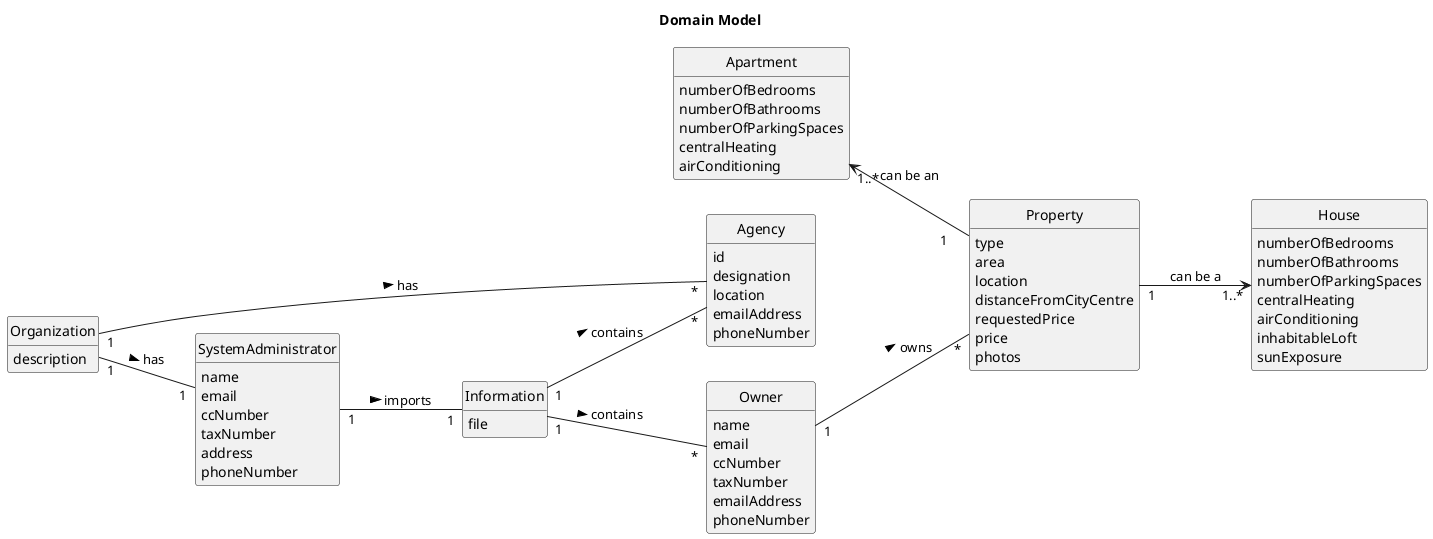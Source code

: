 @startuml
skinparam monochrome true
skinparam packageStyle rectangle
skinparam shadowing false

left to right direction

skinparam classAttributeIconSize 0

hide circle
hide methods

title Domain Model

class Organization {
    description
}

class Information {
    file
}

class Agency {
    id
    designation
    location
    emailAddress
    phoneNumber
}

class Owner {
    name
    email
    ccNumber
    taxNumber
    emailAddress
    phoneNumber
}

class Property  {
    type
    area
    location
    distanceFromCityCentre
    requestedPrice
    price
    photos
}

class Apartment{
    numberOfBedrooms
    numberOfBathrooms
    numberOfParkingSpaces
    centralHeating
    airConditioning
}

class House{
    numberOfBedrooms
    numberOfBathrooms
    numberOfParkingSpaces
    centralHeating
    airConditioning
    inhabitableLoft
    sunExposure
}

class SystemAdministrator {
    name
    email
    ccNumber
    taxNumber
    address
    phoneNumber
}

Organization "1" - "*" Agency : has >
Organization "1" -- "1" SystemAdministrator : has >
SystemAdministrator "1" -- "1" Information: imports >
Information "1" -- "*" Agency: contains >
Information "1" -- "*" Owner: contains >
Owner "1" -- "*" Property: owns >
Property "1"-D-> "1..*" House :  can be a
Property "1    "-U-> "1..* " Apartment :  can be an
@enduml